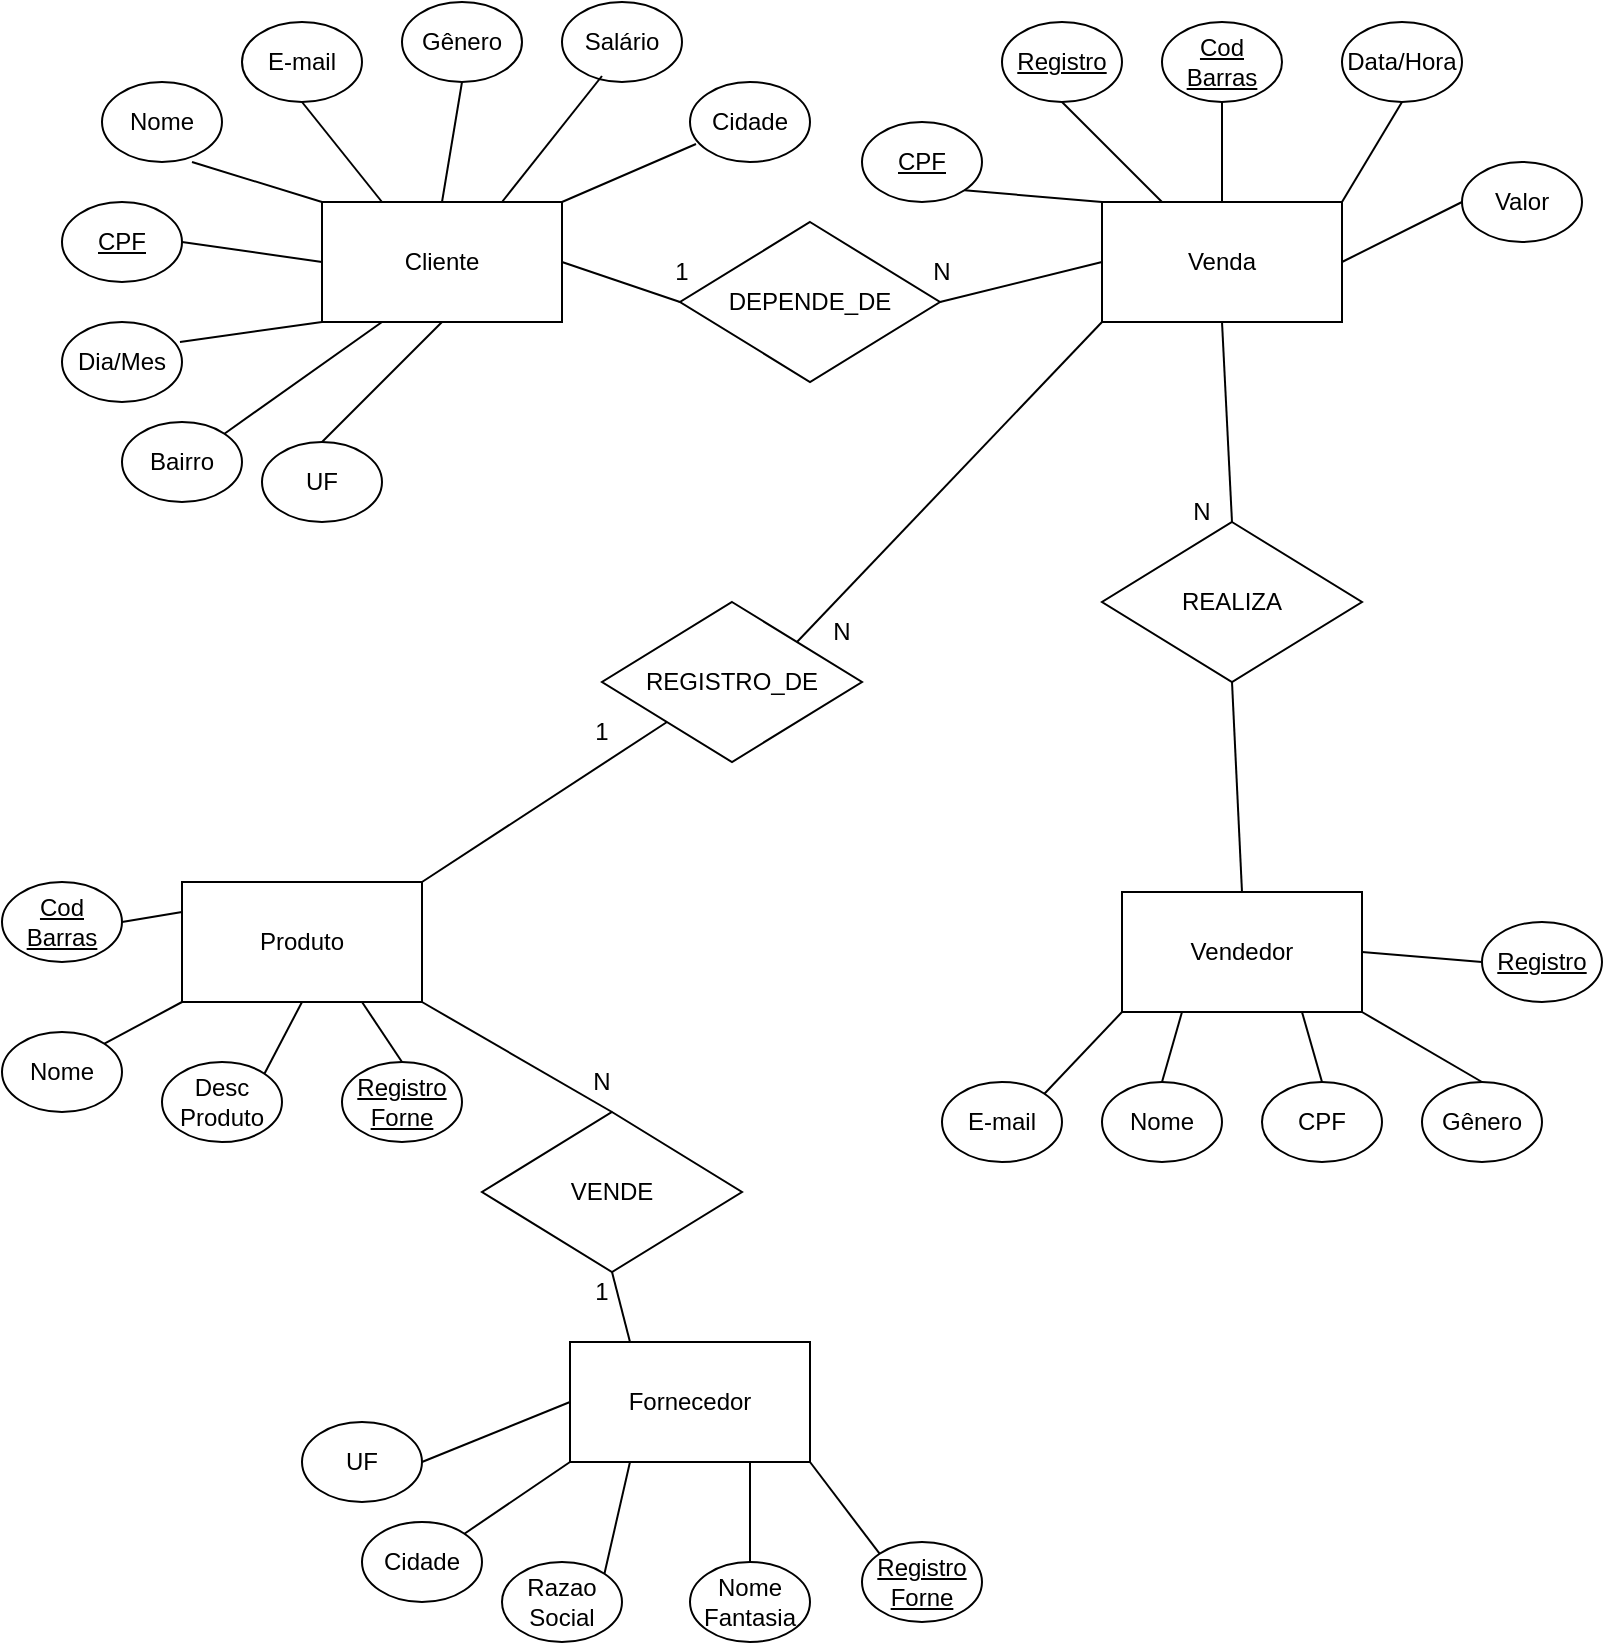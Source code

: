 <mxfile version="26.2.5">
  <diagram name="Página-1" id="ni96pYA9zkXkkCay1m77">
    <mxGraphModel dx="1428" dy="777" grid="1" gridSize="10" guides="1" tooltips="1" connect="1" arrows="1" fold="1" page="1" pageScale="1" pageWidth="827" pageHeight="1169" math="0" shadow="0">
      <root>
        <mxCell id="0" />
        <mxCell id="1" parent="0" />
        <mxCell id="EiLTqidnEYPopPxgNWyx-1" value="Cliente" style="rounded=0;whiteSpace=wrap;html=1;" parent="1" vertex="1">
          <mxGeometry x="170" y="240" width="120" height="60" as="geometry" />
        </mxCell>
        <mxCell id="EiLTqidnEYPopPxgNWyx-2" value="CPF" style="ellipse;whiteSpace=wrap;html=1;fontStyle=4" parent="1" vertex="1">
          <mxGeometry x="40" y="240" width="60" height="40" as="geometry" />
        </mxCell>
        <mxCell id="EiLTqidnEYPopPxgNWyx-3" value="Nome" style="ellipse;whiteSpace=wrap;html=1;" parent="1" vertex="1">
          <mxGeometry x="60" y="180" width="60" height="40" as="geometry" />
        </mxCell>
        <mxCell id="EiLTqidnEYPopPxgNWyx-4" value="E-mail" style="ellipse;whiteSpace=wrap;html=1;" parent="1" vertex="1">
          <mxGeometry x="130" y="150" width="60" height="40" as="geometry" />
        </mxCell>
        <mxCell id="EiLTqidnEYPopPxgNWyx-5" value="Gênero" style="ellipse;whiteSpace=wrap;html=1;" parent="1" vertex="1">
          <mxGeometry x="210" y="140" width="60" height="40" as="geometry" />
        </mxCell>
        <mxCell id="EiLTqidnEYPopPxgNWyx-6" value="Salário" style="ellipse;whiteSpace=wrap;html=1;" parent="1" vertex="1">
          <mxGeometry x="290" y="140" width="60" height="40" as="geometry" />
        </mxCell>
        <mxCell id="EiLTqidnEYPopPxgNWyx-7" value="Dia/Mes" style="ellipse;whiteSpace=wrap;html=1;direction=west;" parent="1" vertex="1">
          <mxGeometry x="40" y="300" width="60" height="40" as="geometry" />
        </mxCell>
        <mxCell id="EiLTqidnEYPopPxgNWyx-9" value="" style="endArrow=none;html=1;rounded=0;entryX=1;entryY=0.5;entryDx=0;entryDy=0;exitX=0;exitY=0.5;exitDx=0;exitDy=0;" parent="1" source="EiLTqidnEYPopPxgNWyx-1" target="EiLTqidnEYPopPxgNWyx-2" edge="1">
          <mxGeometry width="50" height="50" relative="1" as="geometry">
            <mxPoint x="320" y="350" as="sourcePoint" />
            <mxPoint x="150" y="270" as="targetPoint" />
          </mxGeometry>
        </mxCell>
        <mxCell id="EiLTqidnEYPopPxgNWyx-11" value="Bairro" style="ellipse;whiteSpace=wrap;html=1;" parent="1" vertex="1">
          <mxGeometry x="70" y="350" width="60" height="40" as="geometry" />
        </mxCell>
        <mxCell id="EiLTqidnEYPopPxgNWyx-12" value="Cidade" style="ellipse;whiteSpace=wrap;html=1;" parent="1" vertex="1">
          <mxGeometry x="354" y="180" width="60" height="40" as="geometry" />
        </mxCell>
        <mxCell id="EiLTqidnEYPopPxgNWyx-13" value="UF" style="ellipse;whiteSpace=wrap;html=1;" parent="1" vertex="1">
          <mxGeometry x="140" y="360" width="60" height="40" as="geometry" />
        </mxCell>
        <mxCell id="EiLTqidnEYPopPxgNWyx-15" value="" style="endArrow=none;html=1;rounded=0;entryX=0.75;entryY=1;entryDx=0;entryDy=0;exitX=0;exitY=0;exitDx=0;exitDy=0;entryPerimeter=0;" parent="1" source="EiLTqidnEYPopPxgNWyx-1" target="EiLTqidnEYPopPxgNWyx-3" edge="1">
          <mxGeometry width="50" height="50" relative="1" as="geometry">
            <mxPoint x="180" y="250" as="sourcePoint" />
            <mxPoint x="135" y="227" as="targetPoint" />
          </mxGeometry>
        </mxCell>
        <mxCell id="EiLTqidnEYPopPxgNWyx-16" value="" style="endArrow=none;html=1;rounded=0;entryX=0.5;entryY=1;entryDx=0;entryDy=0;exitX=0.25;exitY=0;exitDx=0;exitDy=0;" parent="1" source="EiLTqidnEYPopPxgNWyx-1" target="EiLTqidnEYPopPxgNWyx-4" edge="1">
          <mxGeometry width="50" height="50" relative="1" as="geometry">
            <mxPoint x="190" y="260" as="sourcePoint" />
            <mxPoint x="145" y="237" as="targetPoint" />
          </mxGeometry>
        </mxCell>
        <mxCell id="EiLTqidnEYPopPxgNWyx-17" value="" style="endArrow=none;html=1;rounded=0;entryX=0.5;entryY=1;entryDx=0;entryDy=0;exitX=0.5;exitY=0;exitDx=0;exitDy=0;" parent="1" source="EiLTqidnEYPopPxgNWyx-1" target="EiLTqidnEYPopPxgNWyx-5" edge="1">
          <mxGeometry width="50" height="50" relative="1" as="geometry">
            <mxPoint x="200" y="270" as="sourcePoint" />
            <mxPoint x="155" y="247" as="targetPoint" />
          </mxGeometry>
        </mxCell>
        <mxCell id="EiLTqidnEYPopPxgNWyx-18" value="" style="endArrow=none;html=1;rounded=0;entryX=0.333;entryY=0.925;entryDx=0;entryDy=0;exitX=0.75;exitY=0;exitDx=0;exitDy=0;entryPerimeter=0;" parent="1" source="EiLTqidnEYPopPxgNWyx-1" target="EiLTqidnEYPopPxgNWyx-6" edge="1">
          <mxGeometry width="50" height="50" relative="1" as="geometry">
            <mxPoint x="210" y="280" as="sourcePoint" />
            <mxPoint x="165" y="257" as="targetPoint" />
          </mxGeometry>
        </mxCell>
        <mxCell id="EiLTqidnEYPopPxgNWyx-19" value="" style="endArrow=none;html=1;rounded=0;entryX=0.05;entryY=0.775;entryDx=0;entryDy=0;exitX=1;exitY=0;exitDx=0;exitDy=0;entryPerimeter=0;" parent="1" source="EiLTqidnEYPopPxgNWyx-1" target="EiLTqidnEYPopPxgNWyx-12" edge="1">
          <mxGeometry width="50" height="50" relative="1" as="geometry">
            <mxPoint x="220" y="290" as="sourcePoint" />
            <mxPoint x="360" y="200" as="targetPoint" />
          </mxGeometry>
        </mxCell>
        <mxCell id="EiLTqidnEYPopPxgNWyx-20" value="" style="endArrow=none;html=1;rounded=0;entryX=0.5;entryY=1;entryDx=0;entryDy=0;exitX=0.5;exitY=0;exitDx=0;exitDy=0;" parent="1" source="EiLTqidnEYPopPxgNWyx-13" target="EiLTqidnEYPopPxgNWyx-1" edge="1">
          <mxGeometry width="50" height="50" relative="1" as="geometry">
            <mxPoint x="366" y="338" as="sourcePoint" />
            <mxPoint x="185" y="277" as="targetPoint" />
          </mxGeometry>
        </mxCell>
        <mxCell id="EiLTqidnEYPopPxgNWyx-21" value="" style="endArrow=none;html=1;rounded=0;entryX=0.25;entryY=1;entryDx=0;entryDy=0;exitX=1;exitY=0;exitDx=0;exitDy=0;" parent="1" source="EiLTqidnEYPopPxgNWyx-11" target="EiLTqidnEYPopPxgNWyx-1" edge="1">
          <mxGeometry width="50" height="50" relative="1" as="geometry">
            <mxPoint x="240" y="310" as="sourcePoint" />
            <mxPoint x="195" y="287" as="targetPoint" />
          </mxGeometry>
        </mxCell>
        <mxCell id="EiLTqidnEYPopPxgNWyx-22" value="" style="endArrow=none;html=1;rounded=0;entryX=0.017;entryY=0.75;entryDx=0;entryDy=0;exitX=0;exitY=1;exitDx=0;exitDy=0;entryPerimeter=0;" parent="1" source="EiLTqidnEYPopPxgNWyx-1" target="EiLTqidnEYPopPxgNWyx-7" edge="1">
          <mxGeometry width="50" height="50" relative="1" as="geometry">
            <mxPoint x="250" y="320" as="sourcePoint" />
            <mxPoint x="205" y="297" as="targetPoint" />
          </mxGeometry>
        </mxCell>
        <mxCell id="EiLTqidnEYPopPxgNWyx-23" value="Venda" style="rounded=0;whiteSpace=wrap;html=1;" parent="1" vertex="1">
          <mxGeometry x="560" y="240" width="120" height="60" as="geometry" />
        </mxCell>
        <mxCell id="EiLTqidnEYPopPxgNWyx-26" value="Data/Hora" style="ellipse;whiteSpace=wrap;html=1;" parent="1" vertex="1">
          <mxGeometry x="680" y="150" width="60" height="40" as="geometry" />
        </mxCell>
        <mxCell id="EiLTqidnEYPopPxgNWyx-27" value="Valor" style="ellipse;whiteSpace=wrap;html=1;" parent="1" vertex="1">
          <mxGeometry x="740" y="220" width="60" height="40" as="geometry" />
        </mxCell>
        <mxCell id="EiLTqidnEYPopPxgNWyx-28" value="Produto" style="rounded=0;whiteSpace=wrap;html=1;" parent="1" vertex="1">
          <mxGeometry x="100" y="580" width="120" height="60" as="geometry" />
        </mxCell>
        <mxCell id="EiLTqidnEYPopPxgNWyx-29" value="Cod Barras" style="ellipse;whiteSpace=wrap;html=1;fontStyle=4" parent="1" vertex="1">
          <mxGeometry x="10" y="580" width="60" height="40" as="geometry" />
        </mxCell>
        <mxCell id="EiLTqidnEYPopPxgNWyx-30" value="Nome" style="ellipse;whiteSpace=wrap;html=1;" parent="1" vertex="1">
          <mxGeometry x="10" y="655" width="60" height="40" as="geometry" />
        </mxCell>
        <mxCell id="EiLTqidnEYPopPxgNWyx-31" value="Desc Produto" style="ellipse;whiteSpace=wrap;html=1;" parent="1" vertex="1">
          <mxGeometry x="90" y="670" width="60" height="40" as="geometry" />
        </mxCell>
        <mxCell id="EiLTqidnEYPopPxgNWyx-32" value="Cod Barras" style="ellipse;whiteSpace=wrap;html=1;fontStyle=4" parent="1" vertex="1">
          <mxGeometry x="590" y="150" width="60" height="40" as="geometry" />
        </mxCell>
        <mxCell id="EiLTqidnEYPopPxgNWyx-33" value="Vendedor" style="rounded=0;whiteSpace=wrap;html=1;" parent="1" vertex="1">
          <mxGeometry x="570" y="585" width="120" height="60" as="geometry" />
        </mxCell>
        <mxCell id="EiLTqidnEYPopPxgNWyx-34" value="Nome" style="ellipse;whiteSpace=wrap;html=1;" parent="1" vertex="1">
          <mxGeometry x="560" y="680" width="60" height="40" as="geometry" />
        </mxCell>
        <mxCell id="EiLTqidnEYPopPxgNWyx-35" value="CPF" style="ellipse;whiteSpace=wrap;html=1;" parent="1" vertex="1">
          <mxGeometry x="640" y="680" width="60" height="40" as="geometry" />
        </mxCell>
        <mxCell id="EiLTqidnEYPopPxgNWyx-36" value="E-mail" style="ellipse;whiteSpace=wrap;html=1;" parent="1" vertex="1">
          <mxGeometry x="480" y="680" width="60" height="40" as="geometry" />
        </mxCell>
        <mxCell id="EiLTqidnEYPopPxgNWyx-37" value="Gênero" style="ellipse;whiteSpace=wrap;html=1;" parent="1" vertex="1">
          <mxGeometry x="720" y="680" width="60" height="40" as="geometry" />
        </mxCell>
        <mxCell id="EiLTqidnEYPopPxgNWyx-38" value="" style="endArrow=none;html=1;rounded=0;entryX=0.5;entryY=1;entryDx=0;entryDy=0;exitX=0.5;exitY=0;exitDx=0;exitDy=0;" parent="1" source="EiLTqidnEYPopPxgNWyx-23" target="EiLTqidnEYPopPxgNWyx-32" edge="1">
          <mxGeometry width="50" height="50" relative="1" as="geometry">
            <mxPoint x="570" y="229" as="sourcePoint" />
            <mxPoint x="637" y="200" as="targetPoint" />
          </mxGeometry>
        </mxCell>
        <mxCell id="EiLTqidnEYPopPxgNWyx-39" value="" style="endArrow=none;html=1;rounded=0;entryX=0.5;entryY=1;entryDx=0;entryDy=0;exitX=1;exitY=0;exitDx=0;exitDy=0;" parent="1" source="EiLTqidnEYPopPxgNWyx-23" target="EiLTqidnEYPopPxgNWyx-26" edge="1">
          <mxGeometry width="50" height="50" relative="1" as="geometry">
            <mxPoint x="630" y="250" as="sourcePoint" />
            <mxPoint x="630" y="200" as="targetPoint" />
          </mxGeometry>
        </mxCell>
        <mxCell id="EiLTqidnEYPopPxgNWyx-40" value="" style="endArrow=none;html=1;rounded=0;entryX=0;entryY=0.5;entryDx=0;entryDy=0;exitX=1;exitY=0.5;exitDx=0;exitDy=0;" parent="1" source="EiLTqidnEYPopPxgNWyx-23" target="EiLTqidnEYPopPxgNWyx-27" edge="1">
          <mxGeometry width="50" height="50" relative="1" as="geometry">
            <mxPoint x="690" y="250" as="sourcePoint" />
            <mxPoint x="720" y="200" as="targetPoint" />
          </mxGeometry>
        </mxCell>
        <mxCell id="EiLTqidnEYPopPxgNWyx-41" value="" style="endArrow=none;html=1;rounded=0;entryX=0.5;entryY=1;entryDx=0;entryDy=0;exitX=1;exitY=0;exitDx=0;exitDy=0;" parent="1" source="EiLTqidnEYPopPxgNWyx-31" target="EiLTqidnEYPopPxgNWyx-28" edge="1">
          <mxGeometry width="50" height="50" relative="1" as="geometry">
            <mxPoint x="180" y="705" as="sourcePoint" />
            <mxPoint x="210" y="655" as="targetPoint" />
          </mxGeometry>
        </mxCell>
        <mxCell id="EiLTqidnEYPopPxgNWyx-42" value="" style="endArrow=none;html=1;rounded=0;entryX=0;entryY=1;entryDx=0;entryDy=0;exitX=1;exitY=0;exitDx=0;exitDy=0;" parent="1" source="EiLTqidnEYPopPxgNWyx-30" target="EiLTqidnEYPopPxgNWyx-28" edge="1">
          <mxGeometry width="50" height="50" relative="1" as="geometry">
            <mxPoint x="151" y="686" as="sourcePoint" />
            <mxPoint x="170" y="650" as="targetPoint" />
          </mxGeometry>
        </mxCell>
        <mxCell id="EiLTqidnEYPopPxgNWyx-43" value="Registro" style="ellipse;whiteSpace=wrap;html=1;fontStyle=4" parent="1" vertex="1">
          <mxGeometry x="750" y="600" width="60" height="40" as="geometry" />
        </mxCell>
        <mxCell id="EiLTqidnEYPopPxgNWyx-44" value="" style="endArrow=none;html=1;rounded=0;entryX=0;entryY=0.25;entryDx=0;entryDy=0;exitX=1;exitY=0.5;exitDx=0;exitDy=0;" parent="1" source="EiLTqidnEYPopPxgNWyx-29" target="EiLTqidnEYPopPxgNWyx-28" edge="1">
          <mxGeometry width="50" height="50" relative="1" as="geometry">
            <mxPoint x="71" y="671" as="sourcePoint" />
            <mxPoint x="110" y="650" as="targetPoint" />
          </mxGeometry>
        </mxCell>
        <mxCell id="EiLTqidnEYPopPxgNWyx-45" value="" style="endArrow=none;html=1;rounded=0;entryX=0;entryY=1;entryDx=0;entryDy=0;exitX=1;exitY=0;exitDx=0;exitDy=0;" parent="1" source="EiLTqidnEYPopPxgNWyx-36" target="EiLTqidnEYPopPxgNWyx-33" edge="1">
          <mxGeometry width="50" height="50" relative="1" as="geometry">
            <mxPoint x="151" y="686" as="sourcePoint" />
            <mxPoint x="170" y="650" as="targetPoint" />
          </mxGeometry>
        </mxCell>
        <mxCell id="EiLTqidnEYPopPxgNWyx-46" value="Registro" style="ellipse;whiteSpace=wrap;html=1;fontStyle=4" parent="1" vertex="1">
          <mxGeometry x="510" y="150" width="60" height="40" as="geometry" />
        </mxCell>
        <mxCell id="EiLTqidnEYPopPxgNWyx-47" value="" style="endArrow=none;html=1;rounded=0;entryX=0.5;entryY=1;entryDx=0;entryDy=0;exitX=0.25;exitY=0;exitDx=0;exitDy=0;" parent="1" source="EiLTqidnEYPopPxgNWyx-23" target="EiLTqidnEYPopPxgNWyx-46" edge="1">
          <mxGeometry width="50" height="50" relative="1" as="geometry">
            <mxPoint x="630" y="250" as="sourcePoint" />
            <mxPoint x="630" y="200" as="targetPoint" />
          </mxGeometry>
        </mxCell>
        <mxCell id="EiLTqidnEYPopPxgNWyx-48" value="" style="endArrow=none;html=1;rounded=0;entryX=0.25;entryY=1;entryDx=0;entryDy=0;exitX=0.5;exitY=0;exitDx=0;exitDy=0;" parent="1" source="EiLTqidnEYPopPxgNWyx-34" target="EiLTqidnEYPopPxgNWyx-33" edge="1">
          <mxGeometry width="50" height="50" relative="1" as="geometry">
            <mxPoint x="541" y="696" as="sourcePoint" />
            <mxPoint x="570" y="650" as="targetPoint" />
          </mxGeometry>
        </mxCell>
        <mxCell id="EiLTqidnEYPopPxgNWyx-49" value="" style="endArrow=none;html=1;rounded=0;entryX=0.75;entryY=1;entryDx=0;entryDy=0;exitX=0.5;exitY=0;exitDx=0;exitDy=0;" parent="1" source="EiLTqidnEYPopPxgNWyx-35" target="EiLTqidnEYPopPxgNWyx-33" edge="1">
          <mxGeometry width="50" height="50" relative="1" as="geometry">
            <mxPoint x="551" y="706" as="sourcePoint" />
            <mxPoint x="580" y="660" as="targetPoint" />
          </mxGeometry>
        </mxCell>
        <mxCell id="EiLTqidnEYPopPxgNWyx-50" value="" style="endArrow=none;html=1;rounded=0;entryX=1;entryY=1;entryDx=0;entryDy=0;exitX=0.5;exitY=0;exitDx=0;exitDy=0;" parent="1" source="EiLTqidnEYPopPxgNWyx-37" target="EiLTqidnEYPopPxgNWyx-33" edge="1">
          <mxGeometry width="50" height="50" relative="1" as="geometry">
            <mxPoint x="680" y="690" as="sourcePoint" />
            <mxPoint x="660" y="650" as="targetPoint" />
          </mxGeometry>
        </mxCell>
        <mxCell id="EiLTqidnEYPopPxgNWyx-51" value="" style="endArrow=none;html=1;rounded=0;entryX=1;entryY=0.5;entryDx=0;entryDy=0;exitX=0;exitY=0.5;exitDx=0;exitDy=0;" parent="1" source="EiLTqidnEYPopPxgNWyx-43" target="EiLTqidnEYPopPxgNWyx-33" edge="1">
          <mxGeometry width="50" height="50" relative="1" as="geometry">
            <mxPoint x="760" y="690" as="sourcePoint" />
            <mxPoint x="690" y="650" as="targetPoint" />
          </mxGeometry>
        </mxCell>
        <mxCell id="EiLTqidnEYPopPxgNWyx-52" value="Fornecedor" style="rounded=0;whiteSpace=wrap;html=1;" parent="1" vertex="1">
          <mxGeometry x="294" y="810" width="120" height="60" as="geometry" />
        </mxCell>
        <mxCell id="EiLTqidnEYPopPxgNWyx-53" value="Registro Forne" style="ellipse;whiteSpace=wrap;html=1;fontStyle=4" parent="1" vertex="1">
          <mxGeometry x="440" y="910" width="60" height="40" as="geometry" />
        </mxCell>
        <mxCell id="EiLTqidnEYPopPxgNWyx-54" value="" style="endArrow=none;html=1;rounded=0;entryX=1;entryY=1;entryDx=0;entryDy=0;exitX=0;exitY=0;exitDx=0;exitDy=0;" parent="1" source="EiLTqidnEYPopPxgNWyx-53" target="EiLTqidnEYPopPxgNWyx-52" edge="1">
          <mxGeometry width="50" height="50" relative="1" as="geometry">
            <mxPoint x="484" y="930" as="sourcePoint" />
            <mxPoint x="414" y="855" as="targetPoint" />
          </mxGeometry>
        </mxCell>
        <mxCell id="EiLTqidnEYPopPxgNWyx-55" value="Nome Fantasia" style="ellipse;whiteSpace=wrap;html=1;" parent="1" vertex="1">
          <mxGeometry x="354" y="920" width="60" height="40" as="geometry" />
        </mxCell>
        <mxCell id="EiLTqidnEYPopPxgNWyx-56" value="Razao Social" style="ellipse;whiteSpace=wrap;html=1;" parent="1" vertex="1">
          <mxGeometry x="260" y="920" width="60" height="40" as="geometry" />
        </mxCell>
        <mxCell id="EiLTqidnEYPopPxgNWyx-57" value="Cidade" style="ellipse;whiteSpace=wrap;html=1;" parent="1" vertex="1">
          <mxGeometry x="190" y="900" width="60" height="40" as="geometry" />
        </mxCell>
        <mxCell id="EiLTqidnEYPopPxgNWyx-58" value="" style="endArrow=none;html=1;rounded=0;entryX=1;entryY=0;entryDx=0;entryDy=0;exitX=0;exitY=1;exitDx=0;exitDy=0;" parent="1" source="EiLTqidnEYPopPxgNWyx-52" target="EiLTqidnEYPopPxgNWyx-57" edge="1">
          <mxGeometry width="50" height="50" relative="1" as="geometry">
            <mxPoint x="136" y="890" as="sourcePoint" />
            <mxPoint x="206" y="850" as="targetPoint" />
          </mxGeometry>
        </mxCell>
        <mxCell id="EiLTqidnEYPopPxgNWyx-59" value="UF" style="ellipse;whiteSpace=wrap;html=1;" parent="1" vertex="1">
          <mxGeometry x="160" y="850" width="60" height="40" as="geometry" />
        </mxCell>
        <mxCell id="EiLTqidnEYPopPxgNWyx-60" value="" style="endArrow=none;html=1;rounded=0;entryX=0;entryY=0.5;entryDx=0;entryDy=0;exitX=1;exitY=0.5;exitDx=0;exitDy=0;" parent="1" source="EiLTqidnEYPopPxgNWyx-59" target="EiLTqidnEYPopPxgNWyx-52" edge="1">
          <mxGeometry width="50" height="50" relative="1" as="geometry">
            <mxPoint x="366" y="778" as="sourcePoint" />
            <mxPoint x="230" y="740" as="targetPoint" />
          </mxGeometry>
        </mxCell>
        <mxCell id="EiLTqidnEYPopPxgNWyx-61" value="" style="endArrow=none;html=1;rounded=0;entryX=1;entryY=0;entryDx=0;entryDy=0;exitX=0.25;exitY=1;exitDx=0;exitDy=0;" parent="1" source="EiLTqidnEYPopPxgNWyx-52" target="EiLTqidnEYPopPxgNWyx-56" edge="1">
          <mxGeometry width="50" height="50" relative="1" as="geometry">
            <mxPoint x="304" y="880" as="sourcePoint" />
            <mxPoint x="251" y="916" as="targetPoint" />
          </mxGeometry>
        </mxCell>
        <mxCell id="EiLTqidnEYPopPxgNWyx-62" value="" style="endArrow=none;html=1;rounded=0;entryX=0.5;entryY=0;entryDx=0;entryDy=0;exitX=0.75;exitY=1;exitDx=0;exitDy=0;" parent="1" source="EiLTqidnEYPopPxgNWyx-52" target="EiLTqidnEYPopPxgNWyx-55" edge="1">
          <mxGeometry width="50" height="50" relative="1" as="geometry">
            <mxPoint x="334" y="880" as="sourcePoint" />
            <mxPoint x="321" y="936" as="targetPoint" />
          </mxGeometry>
        </mxCell>
        <mxCell id="EiLTqidnEYPopPxgNWyx-63" value="Registro Forne" style="ellipse;whiteSpace=wrap;html=1;fontStyle=4" parent="1" vertex="1">
          <mxGeometry x="180" y="670" width="60" height="40" as="geometry" />
        </mxCell>
        <mxCell id="EiLTqidnEYPopPxgNWyx-65" value="" style="endArrow=none;html=1;rounded=0;exitX=0.75;exitY=1;exitDx=0;exitDy=0;entryX=0.5;entryY=0;entryDx=0;entryDy=0;" parent="1" source="EiLTqidnEYPopPxgNWyx-28" target="EiLTqidnEYPopPxgNWyx-63" edge="1">
          <mxGeometry width="50" height="50" relative="1" as="geometry">
            <mxPoint x="280" y="675" as="sourcePoint" />
            <mxPoint x="354" y="645" as="targetPoint" />
          </mxGeometry>
        </mxCell>
        <mxCell id="EiLTqidnEYPopPxgNWyx-66" value="CPF" style="ellipse;whiteSpace=wrap;html=1;fontStyle=4" parent="1" vertex="1">
          <mxGeometry x="440" y="200" width="60" height="40" as="geometry" />
        </mxCell>
        <mxCell id="EiLTqidnEYPopPxgNWyx-67" value="" style="endArrow=none;html=1;rounded=0;entryX=1;entryY=1;entryDx=0;entryDy=0;exitX=0;exitY=0;exitDx=0;exitDy=0;" parent="1" source="EiLTqidnEYPopPxgNWyx-23" target="EiLTqidnEYPopPxgNWyx-66" edge="1">
          <mxGeometry width="50" height="50" relative="1" as="geometry">
            <mxPoint x="560" y="260" as="sourcePoint" />
            <mxPoint x="490" y="250" as="targetPoint" />
          </mxGeometry>
        </mxCell>
        <mxCell id="EiLTqidnEYPopPxgNWyx-68" value="VENDE" style="rhombus;whiteSpace=wrap;html=1;" parent="1" vertex="1">
          <mxGeometry x="250" y="695" width="130" height="80" as="geometry" />
        </mxCell>
        <mxCell id="EiLTqidnEYPopPxgNWyx-69" value="" style="endArrow=none;html=1;rounded=0;exitX=1;exitY=1;exitDx=0;exitDy=0;entryX=0.5;entryY=0;entryDx=0;entryDy=0;" parent="1" source="EiLTqidnEYPopPxgNWyx-28" target="EiLTqidnEYPopPxgNWyx-68" edge="1">
          <mxGeometry width="50" height="50" relative="1" as="geometry">
            <mxPoint x="200" y="650" as="sourcePoint" />
            <mxPoint x="220" y="680" as="targetPoint" />
          </mxGeometry>
        </mxCell>
        <mxCell id="EiLTqidnEYPopPxgNWyx-70" value="" style="endArrow=none;html=1;rounded=0;exitX=0.5;exitY=1;exitDx=0;exitDy=0;entryX=0.25;entryY=0;entryDx=0;entryDy=0;" parent="1" source="EiLTqidnEYPopPxgNWyx-68" target="EiLTqidnEYPopPxgNWyx-52" edge="1">
          <mxGeometry width="50" height="50" relative="1" as="geometry">
            <mxPoint x="230" y="650" as="sourcePoint" />
            <mxPoint x="325" y="705" as="targetPoint" />
          </mxGeometry>
        </mxCell>
        <mxCell id="EiLTqidnEYPopPxgNWyx-71" value="1" style="text;html=1;align=center;verticalAlign=middle;whiteSpace=wrap;rounded=0;" parent="1" vertex="1">
          <mxGeometry x="280" y="770" width="60" height="30" as="geometry" />
        </mxCell>
        <mxCell id="EiLTqidnEYPopPxgNWyx-72" value="N" style="text;html=1;align=center;verticalAlign=middle;whiteSpace=wrap;rounded=0;" parent="1" vertex="1">
          <mxGeometry x="280" y="665" width="60" height="30" as="geometry" />
        </mxCell>
        <mxCell id="EiLTqidnEYPopPxgNWyx-73" value="REALIZA" style="rhombus;whiteSpace=wrap;html=1;" parent="1" vertex="1">
          <mxGeometry x="560" y="400" width="130" height="80" as="geometry" />
        </mxCell>
        <mxCell id="EiLTqidnEYPopPxgNWyx-74" value="" style="endArrow=none;html=1;rounded=0;entryX=0.5;entryY=1;entryDx=0;entryDy=0;exitX=0.5;exitY=0;exitDx=0;exitDy=0;" parent="1" source="EiLTqidnEYPopPxgNWyx-33" target="EiLTqidnEYPopPxgNWyx-73" edge="1">
          <mxGeometry width="50" height="50" relative="1" as="geometry">
            <mxPoint x="680" y="690" as="sourcePoint" />
            <mxPoint x="670" y="655" as="targetPoint" />
          </mxGeometry>
        </mxCell>
        <mxCell id="EiLTqidnEYPopPxgNWyx-75" value="" style="endArrow=none;html=1;rounded=0;entryX=0.5;entryY=1;entryDx=0;entryDy=0;exitX=0.5;exitY=0;exitDx=0;exitDy=0;" parent="1" source="EiLTqidnEYPopPxgNWyx-73" target="EiLTqidnEYPopPxgNWyx-23" edge="1">
          <mxGeometry width="50" height="50" relative="1" as="geometry">
            <mxPoint x="640" y="595" as="sourcePoint" />
            <mxPoint x="635" y="490" as="targetPoint" />
          </mxGeometry>
        </mxCell>
        <mxCell id="EiLTqidnEYPopPxgNWyx-76" value="1" style="text;html=1;align=center;verticalAlign=middle;whiteSpace=wrap;rounded=0;" parent="1" vertex="1">
          <mxGeometry x="280" y="490" width="60" height="30" as="geometry" />
        </mxCell>
        <mxCell id="EiLTqidnEYPopPxgNWyx-77" value="N" style="text;html=1;align=center;verticalAlign=middle;whiteSpace=wrap;rounded=0;" parent="1" vertex="1">
          <mxGeometry x="580" y="380" width="60" height="30" as="geometry" />
        </mxCell>
        <mxCell id="EiLTqidnEYPopPxgNWyx-78" value="REGISTRO_DE" style="rhombus;whiteSpace=wrap;html=1;" parent="1" vertex="1">
          <mxGeometry x="310" y="440" width="130" height="80" as="geometry" />
        </mxCell>
        <mxCell id="EiLTqidnEYPopPxgNWyx-79" value="" style="endArrow=none;html=1;rounded=0;entryX=0;entryY=1;entryDx=0;entryDy=0;exitX=1;exitY=0;exitDx=0;exitDy=0;" parent="1" source="EiLTqidnEYPopPxgNWyx-28" target="EiLTqidnEYPopPxgNWyx-78" edge="1">
          <mxGeometry width="50" height="50" relative="1" as="geometry">
            <mxPoint x="640" y="595" as="sourcePoint" />
            <mxPoint x="635" y="490" as="targetPoint" />
          </mxGeometry>
        </mxCell>
        <mxCell id="EiLTqidnEYPopPxgNWyx-80" value="" style="endArrow=none;html=1;rounded=0;entryX=0;entryY=1;entryDx=0;entryDy=0;exitX=1;exitY=0;exitDx=0;exitDy=0;" parent="1" source="EiLTqidnEYPopPxgNWyx-78" target="EiLTqidnEYPopPxgNWyx-23" edge="1">
          <mxGeometry width="50" height="50" relative="1" as="geometry">
            <mxPoint x="230" y="590" as="sourcePoint" />
            <mxPoint x="353" y="510" as="targetPoint" />
          </mxGeometry>
        </mxCell>
        <mxCell id="EiLTqidnEYPopPxgNWyx-82" value="DEPENDE_DE" style="rhombus;whiteSpace=wrap;html=1;" parent="1" vertex="1">
          <mxGeometry x="349" y="250" width="130" height="80" as="geometry" />
        </mxCell>
        <mxCell id="EiLTqidnEYPopPxgNWyx-83" value="" style="endArrow=none;html=1;rounded=0;entryX=0;entryY=0.5;entryDx=0;entryDy=0;exitX=1;exitY=0.5;exitDx=0;exitDy=0;" parent="1" source="EiLTqidnEYPopPxgNWyx-1" target="EiLTqidnEYPopPxgNWyx-82" edge="1">
          <mxGeometry width="50" height="50" relative="1" as="geometry">
            <mxPoint x="230" y="590" as="sourcePoint" />
            <mxPoint x="353" y="510" as="targetPoint" />
          </mxGeometry>
        </mxCell>
        <mxCell id="EiLTqidnEYPopPxgNWyx-84" value="" style="endArrow=none;html=1;rounded=0;entryX=0;entryY=0.5;entryDx=0;entryDy=0;exitX=1;exitY=0.5;exitDx=0;exitDy=0;" parent="1" source="EiLTqidnEYPopPxgNWyx-82" target="EiLTqidnEYPopPxgNWyx-23" edge="1">
          <mxGeometry width="50" height="50" relative="1" as="geometry">
            <mxPoint x="300" y="280" as="sourcePoint" />
            <mxPoint x="359" y="300" as="targetPoint" />
          </mxGeometry>
        </mxCell>
        <mxCell id="EiLTqidnEYPopPxgNWyx-85" value="1" style="text;html=1;align=center;verticalAlign=middle;whiteSpace=wrap;rounded=0;" parent="1" vertex="1">
          <mxGeometry x="320" y="260" width="60" height="30" as="geometry" />
        </mxCell>
        <mxCell id="EiLTqidnEYPopPxgNWyx-89" value="N" style="text;html=1;align=center;verticalAlign=middle;whiteSpace=wrap;rounded=0;" parent="1" vertex="1">
          <mxGeometry x="400" y="440" width="60" height="30" as="geometry" />
        </mxCell>
        <mxCell id="EiLTqidnEYPopPxgNWyx-90" value="N" style="text;html=1;align=center;verticalAlign=middle;whiteSpace=wrap;rounded=0;" parent="1" vertex="1">
          <mxGeometry x="450" y="260" width="60" height="30" as="geometry" />
        </mxCell>
      </root>
    </mxGraphModel>
  </diagram>
</mxfile>
